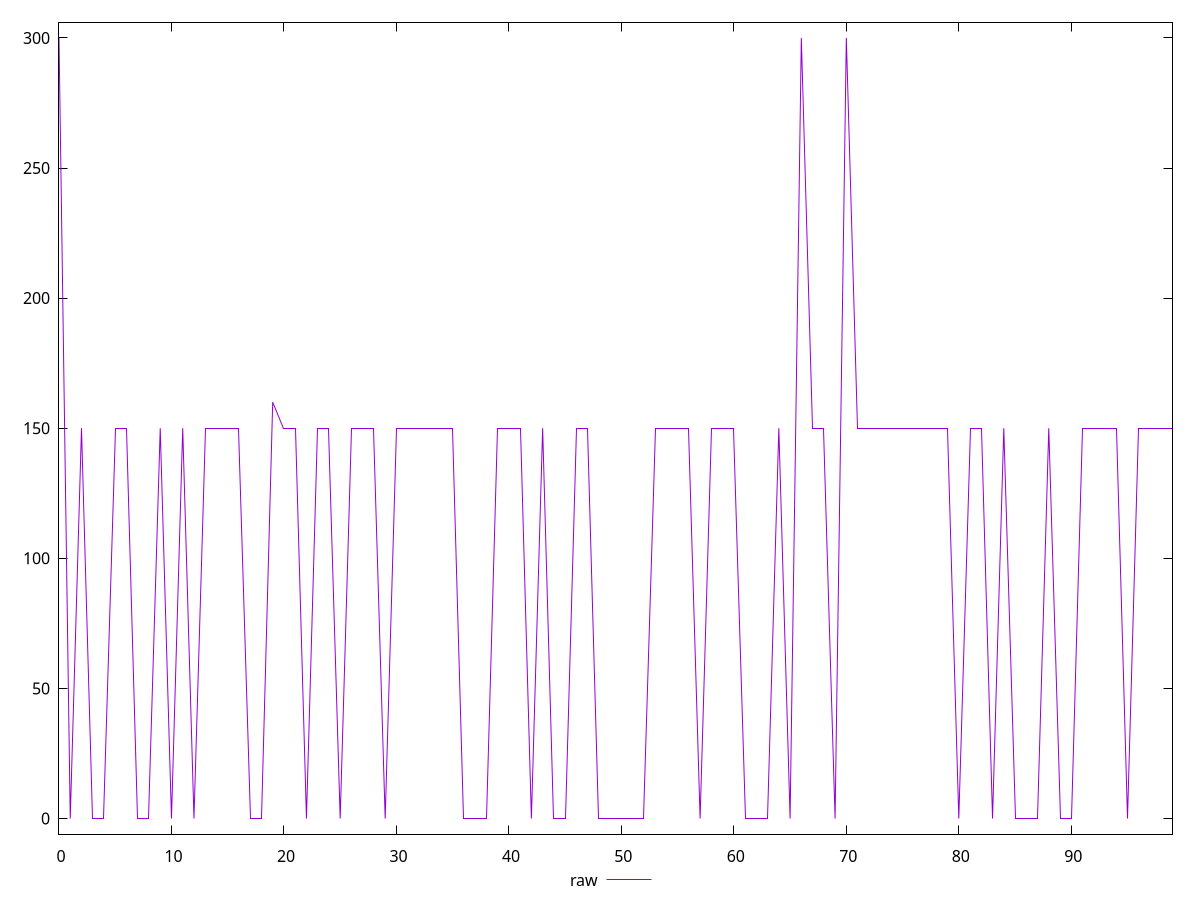 reset

$raw <<EOF
0 300
1 0
2 150
3 0
4 0
5 150
6 150
7 0
8 0
9 150
10 0
11 150
12 0
13 150
14 150
15 150
16 150
17 0
18 0
19 160
20 150
21 150
22 0
23 150
24 150
25 0
26 150
27 150
28 150
29 0
30 150
31 150
32 150
33 150
34 150
35 150
36 0
37 0
38 0
39 150
40 150
41 150
42 0
43 150
44 0
45 0
46 150
47 150
48 0
49 0
50 0
51 0
52 0
53 150
54 150
55 150
56 150
57 0
58 150
59 150
60 150
61 0
62 0
63 0
64 150
65 0
66 300
67 150
68 150
69 0
70 300
71 150
72 150
73 150
74 150
75 150
76 150
77 150
78 150
79 150
80 0
81 150
82 150
83 0
84 150
85 0
86 0
87 0
88 150
89 0
90 0
91 150
92 150
93 150
94 150
95 0
96 150
97 150
98 150
99 150
EOF

set key outside below
set xrange [0:99]
set yrange [-6:306]
set trange [-6:306]
set terminal svg size 640, 500 enhanced background rgb 'white'
set output "report_00026_2021-02-22T21:38:55.199Z/uses-http2/samples/pages+cached/raw/values.svg"

plot $raw title "raw" with line

reset
